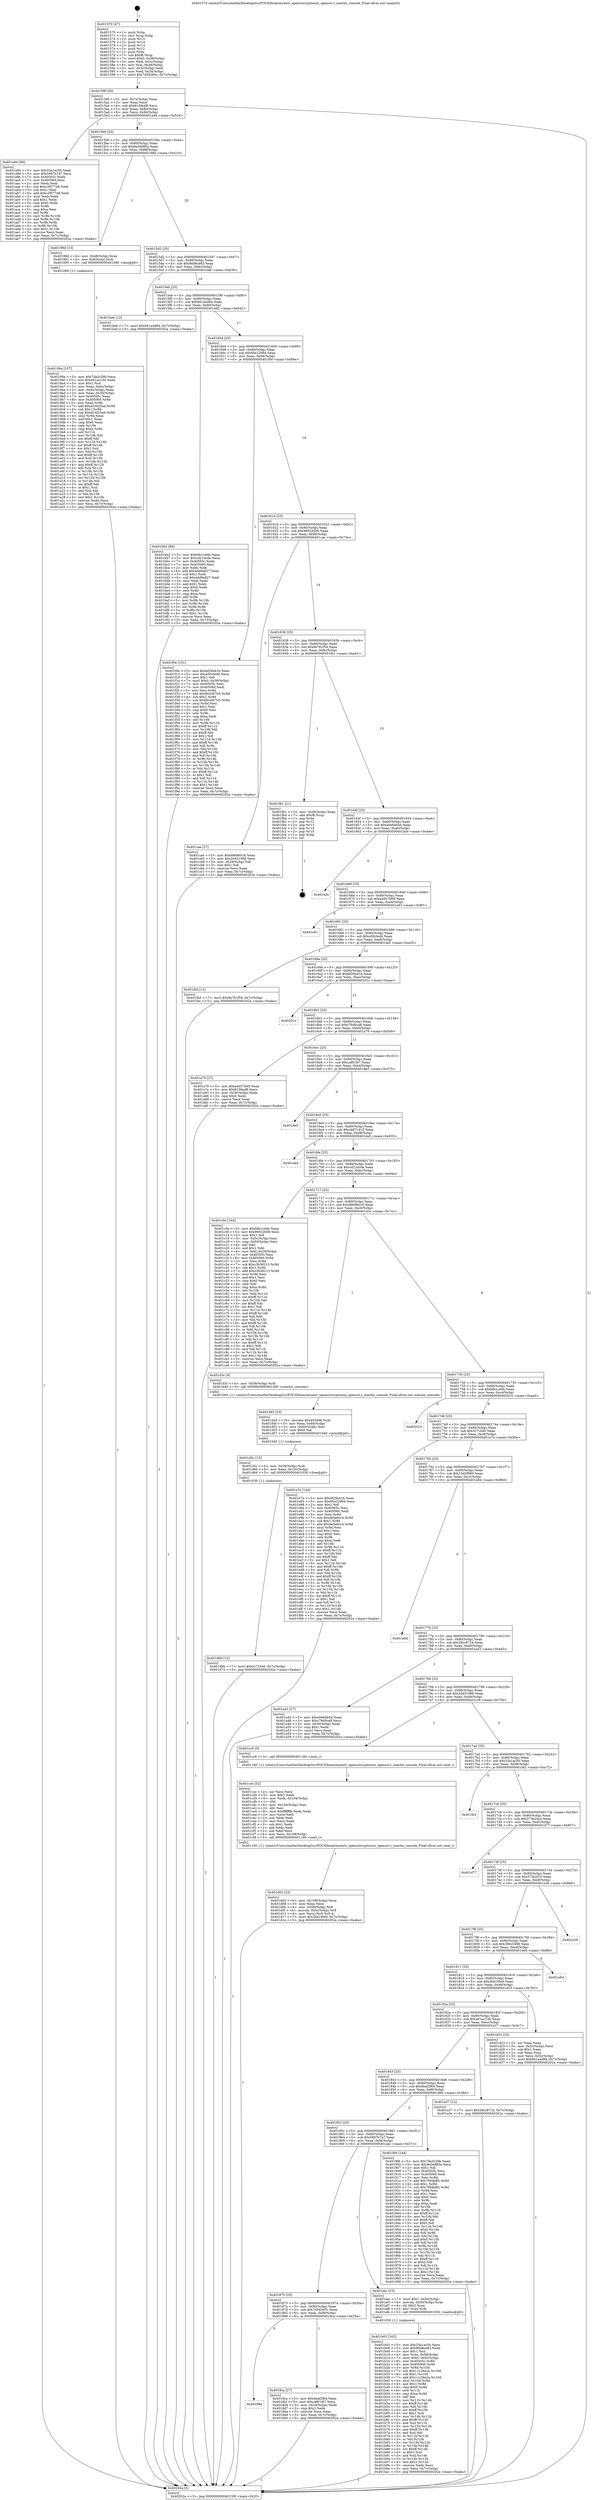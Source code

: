 digraph "0x401570" {
  label = "0x401570 (/mnt/c/Users/mathe/Desktop/tcc/POCII/binaries/extr_opensslcryptouiui_openssl.c_noecho_console_Final-ollvm.out::main(0))"
  labelloc = "t"
  node[shape=record]

  Entry [label="",width=0.3,height=0.3,shape=circle,fillcolor=black,style=filled]
  "0x40159f" [label="{
     0x40159f [26]\l
     | [instrs]\l
     &nbsp;&nbsp;0x40159f \<+3\>: mov -0x7c(%rbp),%eax\l
     &nbsp;&nbsp;0x4015a2 \<+2\>: mov %eax,%ecx\l
     &nbsp;&nbsp;0x4015a4 \<+6\>: sub $0x815feaf8,%ecx\l
     &nbsp;&nbsp;0x4015aa \<+3\>: mov %eax,-0x80(%rbp)\l
     &nbsp;&nbsp;0x4015ad \<+6\>: mov %ecx,-0x84(%rbp)\l
     &nbsp;&nbsp;0x4015b3 \<+6\>: je 0000000000401a94 \<main+0x524\>\l
  }"]
  "0x401a94" [label="{
     0x401a94 [88]\l
     | [instrs]\l
     &nbsp;&nbsp;0x401a94 \<+5\>: mov $0x33a1ac50,%eax\l
     &nbsp;&nbsp;0x401a99 \<+5\>: mov $0x5887b7a7,%ecx\l
     &nbsp;&nbsp;0x401a9e \<+7\>: mov 0x40505c,%edx\l
     &nbsp;&nbsp;0x401aa5 \<+7\>: mov 0x405060,%esi\l
     &nbsp;&nbsp;0x401aac \<+2\>: mov %edx,%edi\l
     &nbsp;&nbsp;0x401aae \<+6\>: sub $0xc3f577e8,%edi\l
     &nbsp;&nbsp;0x401ab4 \<+3\>: sub $0x1,%edi\l
     &nbsp;&nbsp;0x401ab7 \<+6\>: add $0xc3f577e8,%edi\l
     &nbsp;&nbsp;0x401abd \<+3\>: imul %edi,%edx\l
     &nbsp;&nbsp;0x401ac0 \<+3\>: and $0x1,%edx\l
     &nbsp;&nbsp;0x401ac3 \<+3\>: cmp $0x0,%edx\l
     &nbsp;&nbsp;0x401ac6 \<+4\>: sete %r8b\l
     &nbsp;&nbsp;0x401aca \<+3\>: cmp $0xa,%esi\l
     &nbsp;&nbsp;0x401acd \<+4\>: setl %r9b\l
     &nbsp;&nbsp;0x401ad1 \<+3\>: mov %r8b,%r10b\l
     &nbsp;&nbsp;0x401ad4 \<+3\>: and %r9b,%r10b\l
     &nbsp;&nbsp;0x401ad7 \<+3\>: xor %r9b,%r8b\l
     &nbsp;&nbsp;0x401ada \<+3\>: or %r8b,%r10b\l
     &nbsp;&nbsp;0x401add \<+4\>: test $0x1,%r10b\l
     &nbsp;&nbsp;0x401ae1 \<+3\>: cmovne %ecx,%eax\l
     &nbsp;&nbsp;0x401ae4 \<+3\>: mov %eax,-0x7c(%rbp)\l
     &nbsp;&nbsp;0x401ae7 \<+5\>: jmp 000000000040202a \<main+0xaba\>\l
  }"]
  "0x4015b9" [label="{
     0x4015b9 [25]\l
     | [instrs]\l
     &nbsp;&nbsp;0x4015b9 \<+5\>: jmp 00000000004015be \<main+0x4e\>\l
     &nbsp;&nbsp;0x4015be \<+3\>: mov -0x80(%rbp),%eax\l
     &nbsp;&nbsp;0x4015c1 \<+5\>: sub $0x8a3e985e,%eax\l
     &nbsp;&nbsp;0x4015c6 \<+6\>: mov %eax,-0x88(%rbp)\l
     &nbsp;&nbsp;0x4015cc \<+6\>: je 000000000040198d \<main+0x41d\>\l
  }"]
  Exit [label="",width=0.3,height=0.3,shape=circle,fillcolor=black,style=filled,peripheries=2]
  "0x40198d" [label="{
     0x40198d [13]\l
     | [instrs]\l
     &nbsp;&nbsp;0x40198d \<+4\>: mov -0x48(%rbp),%rax\l
     &nbsp;&nbsp;0x401991 \<+4\>: mov 0x8(%rax),%rdi\l
     &nbsp;&nbsp;0x401995 \<+5\>: call 0000000000401060 \<atoi@plt\>\l
     | [calls]\l
     &nbsp;&nbsp;0x401060 \{1\} (unknown)\l
  }"]
  "0x4015d2" [label="{
     0x4015d2 [25]\l
     | [instrs]\l
     &nbsp;&nbsp;0x4015d2 \<+5\>: jmp 00000000004015d7 \<main+0x67\>\l
     &nbsp;&nbsp;0x4015d7 \<+3\>: mov -0x80(%rbp),%eax\l
     &nbsp;&nbsp;0x4015da \<+5\>: sub $0x90d8ce83,%eax\l
     &nbsp;&nbsp;0x4015df \<+6\>: mov %eax,-0x8c(%rbp)\l
     &nbsp;&nbsp;0x4015e5 \<+6\>: je 0000000000401ba6 \<main+0x636\>\l
  }"]
  "0x401d6b" [label="{
     0x401d6b [12]\l
     | [instrs]\l
     &nbsp;&nbsp;0x401d6b \<+7\>: movl $0x5c71b40,-0x7c(%rbp)\l
     &nbsp;&nbsp;0x401d72 \<+5\>: jmp 000000000040202a \<main+0xaba\>\l
  }"]
  "0x401ba6" [label="{
     0x401ba6 [12]\l
     | [instrs]\l
     &nbsp;&nbsp;0x401ba6 \<+7\>: movl $0x941a4d84,-0x7c(%rbp)\l
     &nbsp;&nbsp;0x401bad \<+5\>: jmp 000000000040202a \<main+0xaba\>\l
  }"]
  "0x4015eb" [label="{
     0x4015eb [25]\l
     | [instrs]\l
     &nbsp;&nbsp;0x4015eb \<+5\>: jmp 00000000004015f0 \<main+0x80\>\l
     &nbsp;&nbsp;0x4015f0 \<+3\>: mov -0x80(%rbp),%eax\l
     &nbsp;&nbsp;0x4015f3 \<+5\>: sub $0x941a4d84,%eax\l
     &nbsp;&nbsp;0x4015f8 \<+6\>: mov %eax,-0x90(%rbp)\l
     &nbsp;&nbsp;0x4015fe \<+6\>: je 0000000000401bb2 \<main+0x642\>\l
  }"]
  "0x401d5c" [label="{
     0x401d5c [15]\l
     | [instrs]\l
     &nbsp;&nbsp;0x401d5c \<+4\>: mov -0x58(%rbp),%rdi\l
     &nbsp;&nbsp;0x401d60 \<+6\>: mov %eax,-0x10c(%rbp)\l
     &nbsp;&nbsp;0x401d66 \<+5\>: call 0000000000401030 \<free@plt\>\l
     | [calls]\l
     &nbsp;&nbsp;0x401030 \{1\} (unknown)\l
  }"]
  "0x401bb2" [label="{
     0x401bb2 [88]\l
     | [instrs]\l
     &nbsp;&nbsp;0x401bb2 \<+5\>: mov $0xfdb1cd4b,%eax\l
     &nbsp;&nbsp;0x401bb7 \<+5\>: mov $0xcd21dcde,%ecx\l
     &nbsp;&nbsp;0x401bbc \<+7\>: mov 0x40505c,%edx\l
     &nbsp;&nbsp;0x401bc3 \<+7\>: mov 0x405060,%esi\l
     &nbsp;&nbsp;0x401bca \<+2\>: mov %edx,%edi\l
     &nbsp;&nbsp;0x401bcc \<+6\>: add $0x4dd9a827,%edi\l
     &nbsp;&nbsp;0x401bd2 \<+3\>: sub $0x1,%edi\l
     &nbsp;&nbsp;0x401bd5 \<+6\>: sub $0x4dd9a827,%edi\l
     &nbsp;&nbsp;0x401bdb \<+3\>: imul %edi,%edx\l
     &nbsp;&nbsp;0x401bde \<+3\>: and $0x1,%edx\l
     &nbsp;&nbsp;0x401be1 \<+3\>: cmp $0x0,%edx\l
     &nbsp;&nbsp;0x401be4 \<+4\>: sete %r8b\l
     &nbsp;&nbsp;0x401be8 \<+3\>: cmp $0xa,%esi\l
     &nbsp;&nbsp;0x401beb \<+4\>: setl %r9b\l
     &nbsp;&nbsp;0x401bef \<+3\>: mov %r8b,%r10b\l
     &nbsp;&nbsp;0x401bf2 \<+3\>: and %r9b,%r10b\l
     &nbsp;&nbsp;0x401bf5 \<+3\>: xor %r9b,%r8b\l
     &nbsp;&nbsp;0x401bf8 \<+3\>: or %r8b,%r10b\l
     &nbsp;&nbsp;0x401bfb \<+4\>: test $0x1,%r10b\l
     &nbsp;&nbsp;0x401bff \<+3\>: cmovne %ecx,%eax\l
     &nbsp;&nbsp;0x401c02 \<+3\>: mov %eax,-0x7c(%rbp)\l
     &nbsp;&nbsp;0x401c05 \<+5\>: jmp 000000000040202a \<main+0xaba\>\l
  }"]
  "0x401604" [label="{
     0x401604 [25]\l
     | [instrs]\l
     &nbsp;&nbsp;0x401604 \<+5\>: jmp 0000000000401609 \<main+0x99\>\l
     &nbsp;&nbsp;0x401609 \<+3\>: mov -0x80(%rbp),%eax\l
     &nbsp;&nbsp;0x40160c \<+5\>: sub $0x95e22984,%eax\l
     &nbsp;&nbsp;0x401611 \<+6\>: mov %eax,-0x94(%rbp)\l
     &nbsp;&nbsp;0x401617 \<+6\>: je 0000000000401f0e \<main+0x99e\>\l
  }"]
  "0x401d45" [label="{
     0x401d45 [23]\l
     | [instrs]\l
     &nbsp;&nbsp;0x401d45 \<+10\>: movabs $0x4030d6,%rdi\l
     &nbsp;&nbsp;0x401d4f \<+3\>: mov %eax,-0x60(%rbp)\l
     &nbsp;&nbsp;0x401d52 \<+3\>: mov -0x60(%rbp),%esi\l
     &nbsp;&nbsp;0x401d55 \<+2\>: mov $0x0,%al\l
     &nbsp;&nbsp;0x401d57 \<+5\>: call 0000000000401040 \<printf@plt\>\l
     | [calls]\l
     &nbsp;&nbsp;0x401040 \{1\} (unknown)\l
  }"]
  "0x401f0e" [label="{
     0x401f0e [151]\l
     | [instrs]\l
     &nbsp;&nbsp;0x401f0e \<+5\>: mov $0xbf29a41b,%eax\l
     &nbsp;&nbsp;0x401f13 \<+5\>: mov $0xa5fc0e40,%ecx\l
     &nbsp;&nbsp;0x401f18 \<+2\>: mov $0x1,%dl\l
     &nbsp;&nbsp;0x401f1a \<+7\>: movl $0x0,-0x38(%rbp)\l
     &nbsp;&nbsp;0x401f21 \<+7\>: mov 0x40505c,%esi\l
     &nbsp;&nbsp;0x401f28 \<+7\>: mov 0x405060,%edi\l
     &nbsp;&nbsp;0x401f2f \<+3\>: mov %esi,%r8d\l
     &nbsp;&nbsp;0x401f32 \<+7\>: add $0x802d07b5,%r8d\l
     &nbsp;&nbsp;0x401f39 \<+4\>: sub $0x1,%r8d\l
     &nbsp;&nbsp;0x401f3d \<+7\>: sub $0x802d07b5,%r8d\l
     &nbsp;&nbsp;0x401f44 \<+4\>: imul %r8d,%esi\l
     &nbsp;&nbsp;0x401f48 \<+3\>: and $0x1,%esi\l
     &nbsp;&nbsp;0x401f4b \<+3\>: cmp $0x0,%esi\l
     &nbsp;&nbsp;0x401f4e \<+4\>: sete %r9b\l
     &nbsp;&nbsp;0x401f52 \<+3\>: cmp $0xa,%edi\l
     &nbsp;&nbsp;0x401f55 \<+4\>: setl %r10b\l
     &nbsp;&nbsp;0x401f59 \<+3\>: mov %r9b,%r11b\l
     &nbsp;&nbsp;0x401f5c \<+4\>: xor $0xff,%r11b\l
     &nbsp;&nbsp;0x401f60 \<+3\>: mov %r10b,%bl\l
     &nbsp;&nbsp;0x401f63 \<+3\>: xor $0xff,%bl\l
     &nbsp;&nbsp;0x401f66 \<+3\>: xor $0x1,%dl\l
     &nbsp;&nbsp;0x401f69 \<+3\>: mov %r11b,%r14b\l
     &nbsp;&nbsp;0x401f6c \<+4\>: and $0xff,%r14b\l
     &nbsp;&nbsp;0x401f70 \<+3\>: and %dl,%r9b\l
     &nbsp;&nbsp;0x401f73 \<+3\>: mov %bl,%r15b\l
     &nbsp;&nbsp;0x401f76 \<+4\>: and $0xff,%r15b\l
     &nbsp;&nbsp;0x401f7a \<+3\>: and %dl,%r10b\l
     &nbsp;&nbsp;0x401f7d \<+3\>: or %r9b,%r14b\l
     &nbsp;&nbsp;0x401f80 \<+3\>: or %r10b,%r15b\l
     &nbsp;&nbsp;0x401f83 \<+3\>: xor %r15b,%r14b\l
     &nbsp;&nbsp;0x401f86 \<+3\>: or %bl,%r11b\l
     &nbsp;&nbsp;0x401f89 \<+4\>: xor $0xff,%r11b\l
     &nbsp;&nbsp;0x401f8d \<+3\>: or $0x1,%dl\l
     &nbsp;&nbsp;0x401f90 \<+3\>: and %dl,%r11b\l
     &nbsp;&nbsp;0x401f93 \<+3\>: or %r11b,%r14b\l
     &nbsp;&nbsp;0x401f96 \<+4\>: test $0x1,%r14b\l
     &nbsp;&nbsp;0x401f9a \<+3\>: cmovne %ecx,%eax\l
     &nbsp;&nbsp;0x401f9d \<+3\>: mov %eax,-0x7c(%rbp)\l
     &nbsp;&nbsp;0x401fa0 \<+5\>: jmp 000000000040202a \<main+0xaba\>\l
  }"]
  "0x40161d" [label="{
     0x40161d [25]\l
     | [instrs]\l
     &nbsp;&nbsp;0x40161d \<+5\>: jmp 0000000000401622 \<main+0xb2\>\l
     &nbsp;&nbsp;0x401622 \<+3\>: mov -0x80(%rbp),%eax\l
     &nbsp;&nbsp;0x401625 \<+5\>: sub $0x96922606,%eax\l
     &nbsp;&nbsp;0x40162a \<+6\>: mov %eax,-0x98(%rbp)\l
     &nbsp;&nbsp;0x401630 \<+6\>: je 0000000000401cae \<main+0x73e\>\l
  }"]
  "0x401d02" [label="{
     0x401d02 [33]\l
     | [instrs]\l
     &nbsp;&nbsp;0x401d02 \<+6\>: mov -0x108(%rbp),%ecx\l
     &nbsp;&nbsp;0x401d08 \<+3\>: imul %eax,%ecx\l
     &nbsp;&nbsp;0x401d0b \<+4\>: mov -0x58(%rbp),%r8\l
     &nbsp;&nbsp;0x401d0f \<+4\>: movslq -0x5c(%rbp),%r9\l
     &nbsp;&nbsp;0x401d13 \<+4\>: mov %ecx,(%r8,%r9,4)\l
     &nbsp;&nbsp;0x401d17 \<+7\>: movl $0x3bd1f0e9,-0x7c(%rbp)\l
     &nbsp;&nbsp;0x401d1e \<+5\>: jmp 000000000040202a \<main+0xaba\>\l
  }"]
  "0x401cae" [label="{
     0x401cae [27]\l
     | [instrs]\l
     &nbsp;&nbsp;0x401cae \<+5\>: mov $0xd969b016,%eax\l
     &nbsp;&nbsp;0x401cb3 \<+5\>: mov $0x2d451088,%ecx\l
     &nbsp;&nbsp;0x401cb8 \<+3\>: mov -0x29(%rbp),%dl\l
     &nbsp;&nbsp;0x401cbb \<+3\>: test $0x1,%dl\l
     &nbsp;&nbsp;0x401cbe \<+3\>: cmovne %ecx,%eax\l
     &nbsp;&nbsp;0x401cc1 \<+3\>: mov %eax,-0x7c(%rbp)\l
     &nbsp;&nbsp;0x401cc4 \<+5\>: jmp 000000000040202a \<main+0xaba\>\l
  }"]
  "0x401636" [label="{
     0x401636 [25]\l
     | [instrs]\l
     &nbsp;&nbsp;0x401636 \<+5\>: jmp 000000000040163b \<main+0xcb\>\l
     &nbsp;&nbsp;0x40163b \<+3\>: mov -0x80(%rbp),%eax\l
     &nbsp;&nbsp;0x40163e \<+5\>: sub $0x9a761f54,%eax\l
     &nbsp;&nbsp;0x401643 \<+6\>: mov %eax,-0x9c(%rbp)\l
     &nbsp;&nbsp;0x401649 \<+6\>: je 0000000000401fb1 \<main+0xa41\>\l
  }"]
  "0x401cce" [label="{
     0x401cce [52]\l
     | [instrs]\l
     &nbsp;&nbsp;0x401cce \<+2\>: xor %ecx,%ecx\l
     &nbsp;&nbsp;0x401cd0 \<+5\>: mov $0x2,%edx\l
     &nbsp;&nbsp;0x401cd5 \<+6\>: mov %edx,-0x104(%rbp)\l
     &nbsp;&nbsp;0x401cdb \<+1\>: cltd\l
     &nbsp;&nbsp;0x401cdc \<+6\>: mov -0x104(%rbp),%esi\l
     &nbsp;&nbsp;0x401ce2 \<+2\>: idiv %esi\l
     &nbsp;&nbsp;0x401ce4 \<+6\>: imul $0xfffffffe,%edx,%edx\l
     &nbsp;&nbsp;0x401cea \<+2\>: mov %ecx,%edi\l
     &nbsp;&nbsp;0x401cec \<+2\>: sub %edx,%edi\l
     &nbsp;&nbsp;0x401cee \<+2\>: mov %ecx,%edx\l
     &nbsp;&nbsp;0x401cf0 \<+3\>: sub $0x1,%edx\l
     &nbsp;&nbsp;0x401cf3 \<+2\>: add %edx,%edi\l
     &nbsp;&nbsp;0x401cf5 \<+2\>: sub %edi,%ecx\l
     &nbsp;&nbsp;0x401cf7 \<+6\>: mov %ecx,-0x108(%rbp)\l
     &nbsp;&nbsp;0x401cfd \<+5\>: call 0000000000401160 \<next_i\>\l
     | [calls]\l
     &nbsp;&nbsp;0x401160 \{1\} (/mnt/c/Users/mathe/Desktop/tcc/POCII/binaries/extr_opensslcryptouiui_openssl.c_noecho_console_Final-ollvm.out::next_i)\l
  }"]
  "0x401fb1" [label="{
     0x401fb1 [21]\l
     | [instrs]\l
     &nbsp;&nbsp;0x401fb1 \<+3\>: mov -0x38(%rbp),%eax\l
     &nbsp;&nbsp;0x401fb4 \<+7\>: add $0xf8,%rsp\l
     &nbsp;&nbsp;0x401fbb \<+1\>: pop %rbx\l
     &nbsp;&nbsp;0x401fbc \<+2\>: pop %r12\l
     &nbsp;&nbsp;0x401fbe \<+2\>: pop %r13\l
     &nbsp;&nbsp;0x401fc0 \<+2\>: pop %r14\l
     &nbsp;&nbsp;0x401fc2 \<+2\>: pop %r15\l
     &nbsp;&nbsp;0x401fc4 \<+1\>: pop %rbp\l
     &nbsp;&nbsp;0x401fc5 \<+1\>: ret\l
  }"]
  "0x40164f" [label="{
     0x40164f [25]\l
     | [instrs]\l
     &nbsp;&nbsp;0x40164f \<+5\>: jmp 0000000000401654 \<main+0xe4\>\l
     &nbsp;&nbsp;0x401654 \<+3\>: mov -0x80(%rbp),%eax\l
     &nbsp;&nbsp;0x401657 \<+5\>: sub $0xa0e64b5d,%eax\l
     &nbsp;&nbsp;0x40165c \<+6\>: mov %eax,-0xa0(%rbp)\l
     &nbsp;&nbsp;0x401662 \<+6\>: je 0000000000401a5e \<main+0x4ee\>\l
  }"]
  "0x401b03" [label="{
     0x401b03 [163]\l
     | [instrs]\l
     &nbsp;&nbsp;0x401b03 \<+5\>: mov $0x33a1ac50,%ecx\l
     &nbsp;&nbsp;0x401b08 \<+5\>: mov $0x90d8ce83,%edx\l
     &nbsp;&nbsp;0x401b0d \<+3\>: mov $0x1,%sil\l
     &nbsp;&nbsp;0x401b10 \<+4\>: mov %rax,-0x58(%rbp)\l
     &nbsp;&nbsp;0x401b14 \<+7\>: movl $0x0,-0x5c(%rbp)\l
     &nbsp;&nbsp;0x401b1b \<+8\>: mov 0x40505c,%r8d\l
     &nbsp;&nbsp;0x401b23 \<+8\>: mov 0x405060,%r9d\l
     &nbsp;&nbsp;0x401b2b \<+3\>: mov %r8d,%r10d\l
     &nbsp;&nbsp;0x401b2e \<+7\>: sub $0x11c29a2a,%r10d\l
     &nbsp;&nbsp;0x401b35 \<+4\>: sub $0x1,%r10d\l
     &nbsp;&nbsp;0x401b39 \<+7\>: add $0x11c29a2a,%r10d\l
     &nbsp;&nbsp;0x401b40 \<+4\>: imul %r10d,%r8d\l
     &nbsp;&nbsp;0x401b44 \<+4\>: and $0x1,%r8d\l
     &nbsp;&nbsp;0x401b48 \<+4\>: cmp $0x0,%r8d\l
     &nbsp;&nbsp;0x401b4c \<+4\>: sete %r11b\l
     &nbsp;&nbsp;0x401b50 \<+4\>: cmp $0xa,%r9d\l
     &nbsp;&nbsp;0x401b54 \<+3\>: setl %bl\l
     &nbsp;&nbsp;0x401b57 \<+3\>: mov %r11b,%r14b\l
     &nbsp;&nbsp;0x401b5a \<+4\>: xor $0xff,%r14b\l
     &nbsp;&nbsp;0x401b5e \<+3\>: mov %bl,%r15b\l
     &nbsp;&nbsp;0x401b61 \<+4\>: xor $0xff,%r15b\l
     &nbsp;&nbsp;0x401b65 \<+4\>: xor $0x1,%sil\l
     &nbsp;&nbsp;0x401b69 \<+3\>: mov %r14b,%r12b\l
     &nbsp;&nbsp;0x401b6c \<+4\>: and $0xff,%r12b\l
     &nbsp;&nbsp;0x401b70 \<+3\>: and %sil,%r11b\l
     &nbsp;&nbsp;0x401b73 \<+3\>: mov %r15b,%r13b\l
     &nbsp;&nbsp;0x401b76 \<+4\>: and $0xff,%r13b\l
     &nbsp;&nbsp;0x401b7a \<+3\>: and %sil,%bl\l
     &nbsp;&nbsp;0x401b7d \<+3\>: or %r11b,%r12b\l
     &nbsp;&nbsp;0x401b80 \<+3\>: or %bl,%r13b\l
     &nbsp;&nbsp;0x401b83 \<+3\>: xor %r13b,%r12b\l
     &nbsp;&nbsp;0x401b86 \<+3\>: or %r15b,%r14b\l
     &nbsp;&nbsp;0x401b89 \<+4\>: xor $0xff,%r14b\l
     &nbsp;&nbsp;0x401b8d \<+4\>: or $0x1,%sil\l
     &nbsp;&nbsp;0x401b91 \<+3\>: and %sil,%r14b\l
     &nbsp;&nbsp;0x401b94 \<+3\>: or %r14b,%r12b\l
     &nbsp;&nbsp;0x401b97 \<+4\>: test $0x1,%r12b\l
     &nbsp;&nbsp;0x401b9b \<+3\>: cmovne %edx,%ecx\l
     &nbsp;&nbsp;0x401b9e \<+3\>: mov %ecx,-0x7c(%rbp)\l
     &nbsp;&nbsp;0x401ba1 \<+5\>: jmp 000000000040202a \<main+0xaba\>\l
  }"]
  "0x401a5e" [label="{
     0x401a5e\l
  }", style=dashed]
  "0x401668" [label="{
     0x401668 [25]\l
     | [instrs]\l
     &nbsp;&nbsp;0x401668 \<+5\>: jmp 000000000040166d \<main+0xfd\>\l
     &nbsp;&nbsp;0x40166d \<+3\>: mov -0x80(%rbp),%eax\l
     &nbsp;&nbsp;0x401670 \<+5\>: sub $0xa4d57b69,%eax\l
     &nbsp;&nbsp;0x401675 \<+6\>: mov %eax,-0xa4(%rbp)\l
     &nbsp;&nbsp;0x40167b \<+6\>: je 0000000000401e61 \<main+0x8f1\>\l
  }"]
  "0x40199a" [label="{
     0x40199a [157]\l
     | [instrs]\l
     &nbsp;&nbsp;0x40199a \<+5\>: mov $0x7da3c29b,%ecx\l
     &nbsp;&nbsp;0x40199f \<+5\>: mov $0x401ac130,%edx\l
     &nbsp;&nbsp;0x4019a4 \<+3\>: mov $0x1,%sil\l
     &nbsp;&nbsp;0x4019a7 \<+3\>: mov %eax,-0x4c(%rbp)\l
     &nbsp;&nbsp;0x4019aa \<+3\>: mov -0x4c(%rbp),%eax\l
     &nbsp;&nbsp;0x4019ad \<+3\>: mov %eax,-0x30(%rbp)\l
     &nbsp;&nbsp;0x4019b0 \<+7\>: mov 0x40505c,%eax\l
     &nbsp;&nbsp;0x4019b7 \<+8\>: mov 0x405060,%r8d\l
     &nbsp;&nbsp;0x4019bf \<+3\>: mov %eax,%r9d\l
     &nbsp;&nbsp;0x4019c2 \<+7\>: add $0xa53d25ad,%r9d\l
     &nbsp;&nbsp;0x4019c9 \<+4\>: sub $0x1,%r9d\l
     &nbsp;&nbsp;0x4019cd \<+7\>: sub $0xa53d25ad,%r9d\l
     &nbsp;&nbsp;0x4019d4 \<+4\>: imul %r9d,%eax\l
     &nbsp;&nbsp;0x4019d8 \<+3\>: and $0x1,%eax\l
     &nbsp;&nbsp;0x4019db \<+3\>: cmp $0x0,%eax\l
     &nbsp;&nbsp;0x4019de \<+4\>: sete %r10b\l
     &nbsp;&nbsp;0x4019e2 \<+4\>: cmp $0xa,%r8d\l
     &nbsp;&nbsp;0x4019e6 \<+4\>: setl %r11b\l
     &nbsp;&nbsp;0x4019ea \<+3\>: mov %r10b,%bl\l
     &nbsp;&nbsp;0x4019ed \<+3\>: xor $0xff,%bl\l
     &nbsp;&nbsp;0x4019f0 \<+3\>: mov %r11b,%r14b\l
     &nbsp;&nbsp;0x4019f3 \<+4\>: xor $0xff,%r14b\l
     &nbsp;&nbsp;0x4019f7 \<+4\>: xor $0x1,%sil\l
     &nbsp;&nbsp;0x4019fb \<+3\>: mov %bl,%r15b\l
     &nbsp;&nbsp;0x4019fe \<+4\>: and $0xff,%r15b\l
     &nbsp;&nbsp;0x401a02 \<+3\>: and %sil,%r10b\l
     &nbsp;&nbsp;0x401a05 \<+3\>: mov %r14b,%r12b\l
     &nbsp;&nbsp;0x401a08 \<+4\>: and $0xff,%r12b\l
     &nbsp;&nbsp;0x401a0c \<+3\>: and %sil,%r11b\l
     &nbsp;&nbsp;0x401a0f \<+3\>: or %r10b,%r15b\l
     &nbsp;&nbsp;0x401a12 \<+3\>: or %r11b,%r12b\l
     &nbsp;&nbsp;0x401a15 \<+3\>: xor %r12b,%r15b\l
     &nbsp;&nbsp;0x401a18 \<+3\>: or %r14b,%bl\l
     &nbsp;&nbsp;0x401a1b \<+3\>: xor $0xff,%bl\l
     &nbsp;&nbsp;0x401a1e \<+4\>: or $0x1,%sil\l
     &nbsp;&nbsp;0x401a22 \<+3\>: and %sil,%bl\l
     &nbsp;&nbsp;0x401a25 \<+3\>: or %bl,%r15b\l
     &nbsp;&nbsp;0x401a28 \<+4\>: test $0x1,%r15b\l
     &nbsp;&nbsp;0x401a2c \<+3\>: cmovne %edx,%ecx\l
     &nbsp;&nbsp;0x401a2f \<+3\>: mov %ecx,-0x7c(%rbp)\l
     &nbsp;&nbsp;0x401a32 \<+5\>: jmp 000000000040202a \<main+0xaba\>\l
  }"]
  "0x401e61" [label="{
     0x401e61\l
  }", style=dashed]
  "0x401681" [label="{
     0x401681 [25]\l
     | [instrs]\l
     &nbsp;&nbsp;0x401681 \<+5\>: jmp 0000000000401686 \<main+0x116\>\l
     &nbsp;&nbsp;0x401686 \<+3\>: mov -0x80(%rbp),%eax\l
     &nbsp;&nbsp;0x401689 \<+5\>: sub $0xa5fc0e40,%eax\l
     &nbsp;&nbsp;0x40168e \<+6\>: mov %eax,-0xa8(%rbp)\l
     &nbsp;&nbsp;0x401694 \<+6\>: je 0000000000401fa5 \<main+0xa35\>\l
  }"]
  "0x401570" [label="{
     0x401570 [47]\l
     | [instrs]\l
     &nbsp;&nbsp;0x401570 \<+1\>: push %rbp\l
     &nbsp;&nbsp;0x401571 \<+3\>: mov %rsp,%rbp\l
     &nbsp;&nbsp;0x401574 \<+2\>: push %r15\l
     &nbsp;&nbsp;0x401576 \<+2\>: push %r14\l
     &nbsp;&nbsp;0x401578 \<+2\>: push %r13\l
     &nbsp;&nbsp;0x40157a \<+2\>: push %r12\l
     &nbsp;&nbsp;0x40157c \<+1\>: push %rbx\l
     &nbsp;&nbsp;0x40157d \<+7\>: sub $0xf8,%rsp\l
     &nbsp;&nbsp;0x401584 \<+7\>: movl $0x0,-0x38(%rbp)\l
     &nbsp;&nbsp;0x40158b \<+3\>: mov %edi,-0x3c(%rbp)\l
     &nbsp;&nbsp;0x40158e \<+4\>: mov %rsi,-0x48(%rbp)\l
     &nbsp;&nbsp;0x401592 \<+3\>: mov -0x3c(%rbp),%edi\l
     &nbsp;&nbsp;0x401595 \<+3\>: mov %edi,-0x34(%rbp)\l
     &nbsp;&nbsp;0x401598 \<+7\>: movl $0x7d59265c,-0x7c(%rbp)\l
  }"]
  "0x401fa5" [label="{
     0x401fa5 [12]\l
     | [instrs]\l
     &nbsp;&nbsp;0x401fa5 \<+7\>: movl $0x9a761f54,-0x7c(%rbp)\l
     &nbsp;&nbsp;0x401fac \<+5\>: jmp 000000000040202a \<main+0xaba\>\l
  }"]
  "0x40169a" [label="{
     0x40169a [25]\l
     | [instrs]\l
     &nbsp;&nbsp;0x40169a \<+5\>: jmp 000000000040169f \<main+0x12f\>\l
     &nbsp;&nbsp;0x40169f \<+3\>: mov -0x80(%rbp),%eax\l
     &nbsp;&nbsp;0x4016a2 \<+5\>: sub $0xbf29a41b,%eax\l
     &nbsp;&nbsp;0x4016a7 \<+6\>: mov %eax,-0xac(%rbp)\l
     &nbsp;&nbsp;0x4016ad \<+6\>: je 000000000040201c \<main+0xaac\>\l
  }"]
  "0x40202a" [label="{
     0x40202a [5]\l
     | [instrs]\l
     &nbsp;&nbsp;0x40202a \<+5\>: jmp 000000000040159f \<main+0x2f\>\l
  }"]
  "0x40201c" [label="{
     0x40201c\l
  }", style=dashed]
  "0x4016b3" [label="{
     0x4016b3 [25]\l
     | [instrs]\l
     &nbsp;&nbsp;0x4016b3 \<+5\>: jmp 00000000004016b8 \<main+0x148\>\l
     &nbsp;&nbsp;0x4016b8 \<+3\>: mov -0x80(%rbp),%eax\l
     &nbsp;&nbsp;0x4016bb \<+5\>: sub $0xc78d0ca8,%eax\l
     &nbsp;&nbsp;0x4016c0 \<+6\>: mov %eax,-0xb0(%rbp)\l
     &nbsp;&nbsp;0x4016c6 \<+6\>: je 0000000000401a79 \<main+0x509\>\l
  }"]
  "0x40188e" [label="{
     0x40188e\l
  }", style=dashed]
  "0x401a79" [label="{
     0x401a79 [27]\l
     | [instrs]\l
     &nbsp;&nbsp;0x401a79 \<+5\>: mov $0xa4d57b69,%eax\l
     &nbsp;&nbsp;0x401a7e \<+5\>: mov $0x815feaf8,%ecx\l
     &nbsp;&nbsp;0x401a83 \<+3\>: mov -0x30(%rbp),%edx\l
     &nbsp;&nbsp;0x401a86 \<+3\>: cmp $0x0,%edx\l
     &nbsp;&nbsp;0x401a89 \<+3\>: cmove %ecx,%eax\l
     &nbsp;&nbsp;0x401a8c \<+3\>: mov %eax,-0x7c(%rbp)\l
     &nbsp;&nbsp;0x401a8f \<+5\>: jmp 000000000040202a \<main+0xaba\>\l
  }"]
  "0x4016cc" [label="{
     0x4016cc [25]\l
     | [instrs]\l
     &nbsp;&nbsp;0x4016cc \<+5\>: jmp 00000000004016d1 \<main+0x161\>\l
     &nbsp;&nbsp;0x4016d1 \<+3\>: mov -0x80(%rbp),%eax\l
     &nbsp;&nbsp;0x4016d4 \<+5\>: sub $0xcaf61fe7,%eax\l
     &nbsp;&nbsp;0x4016d9 \<+6\>: mov %eax,-0xb4(%rbp)\l
     &nbsp;&nbsp;0x4016df \<+6\>: je 00000000004018e5 \<main+0x375\>\l
  }"]
  "0x4018ca" [label="{
     0x4018ca [27]\l
     | [instrs]\l
     &nbsp;&nbsp;0x4018ca \<+5\>: mov $0x4baf2f64,%eax\l
     &nbsp;&nbsp;0x4018cf \<+5\>: mov $0xcaf61fe7,%ecx\l
     &nbsp;&nbsp;0x4018d4 \<+3\>: mov -0x34(%rbp),%edx\l
     &nbsp;&nbsp;0x4018d7 \<+3\>: cmp $0x2,%edx\l
     &nbsp;&nbsp;0x4018da \<+3\>: cmovne %ecx,%eax\l
     &nbsp;&nbsp;0x4018dd \<+3\>: mov %eax,-0x7c(%rbp)\l
     &nbsp;&nbsp;0x4018e0 \<+5\>: jmp 000000000040202a \<main+0xaba\>\l
  }"]
  "0x4018e5" [label="{
     0x4018e5\l
  }", style=dashed]
  "0x4016e5" [label="{
     0x4016e5 [25]\l
     | [instrs]\l
     &nbsp;&nbsp;0x4016e5 \<+5\>: jmp 00000000004016ea \<main+0x17a\>\l
     &nbsp;&nbsp;0x4016ea \<+3\>: mov -0x80(%rbp),%eax\l
     &nbsp;&nbsp;0x4016ed \<+5\>: sub $0xcb871415,%eax\l
     &nbsp;&nbsp;0x4016f2 \<+6\>: mov %eax,-0xb8(%rbp)\l
     &nbsp;&nbsp;0x4016f8 \<+6\>: je 0000000000401da5 \<main+0x835\>\l
  }"]
  "0x401875" [label="{
     0x401875 [25]\l
     | [instrs]\l
     &nbsp;&nbsp;0x401875 \<+5\>: jmp 000000000040187a \<main+0x30a\>\l
     &nbsp;&nbsp;0x40187a \<+3\>: mov -0x80(%rbp),%eax\l
     &nbsp;&nbsp;0x40187d \<+5\>: sub $0x7d59265c,%eax\l
     &nbsp;&nbsp;0x401882 \<+6\>: mov %eax,-0xf8(%rbp)\l
     &nbsp;&nbsp;0x401888 \<+6\>: je 00000000004018ca \<main+0x35a\>\l
  }"]
  "0x401da5" [label="{
     0x401da5\l
  }", style=dashed]
  "0x4016fe" [label="{
     0x4016fe [25]\l
     | [instrs]\l
     &nbsp;&nbsp;0x4016fe \<+5\>: jmp 0000000000401703 \<main+0x193\>\l
     &nbsp;&nbsp;0x401703 \<+3\>: mov -0x80(%rbp),%eax\l
     &nbsp;&nbsp;0x401706 \<+5\>: sub $0xcd21dcde,%eax\l
     &nbsp;&nbsp;0x40170b \<+6\>: mov %eax,-0xbc(%rbp)\l
     &nbsp;&nbsp;0x401711 \<+6\>: je 0000000000401c0a \<main+0x69a\>\l
  }"]
  "0x401aec" [label="{
     0x401aec [23]\l
     | [instrs]\l
     &nbsp;&nbsp;0x401aec \<+7\>: movl $0x1,-0x50(%rbp)\l
     &nbsp;&nbsp;0x401af3 \<+4\>: movslq -0x50(%rbp),%rax\l
     &nbsp;&nbsp;0x401af7 \<+4\>: shl $0x2,%rax\l
     &nbsp;&nbsp;0x401afb \<+3\>: mov %rax,%rdi\l
     &nbsp;&nbsp;0x401afe \<+5\>: call 0000000000401050 \<malloc@plt\>\l
     | [calls]\l
     &nbsp;&nbsp;0x401050 \{1\} (unknown)\l
  }"]
  "0x401c0a" [label="{
     0x401c0a [164]\l
     | [instrs]\l
     &nbsp;&nbsp;0x401c0a \<+5\>: mov $0xfdb1cd4b,%eax\l
     &nbsp;&nbsp;0x401c0f \<+5\>: mov $0x96922606,%ecx\l
     &nbsp;&nbsp;0x401c14 \<+2\>: mov $0x1,%dl\l
     &nbsp;&nbsp;0x401c16 \<+3\>: mov -0x5c(%rbp),%esi\l
     &nbsp;&nbsp;0x401c19 \<+3\>: cmp -0x50(%rbp),%esi\l
     &nbsp;&nbsp;0x401c1c \<+4\>: setl %dil\l
     &nbsp;&nbsp;0x401c20 \<+4\>: and $0x1,%dil\l
     &nbsp;&nbsp;0x401c24 \<+4\>: mov %dil,-0x29(%rbp)\l
     &nbsp;&nbsp;0x401c28 \<+7\>: mov 0x40505c,%esi\l
     &nbsp;&nbsp;0x401c2f \<+8\>: mov 0x405060,%r8d\l
     &nbsp;&nbsp;0x401c37 \<+3\>: mov %esi,%r9d\l
     &nbsp;&nbsp;0x401c3a \<+7\>: sub $0xc3b58213,%r9d\l
     &nbsp;&nbsp;0x401c41 \<+4\>: sub $0x1,%r9d\l
     &nbsp;&nbsp;0x401c45 \<+7\>: add $0xc3b58213,%r9d\l
     &nbsp;&nbsp;0x401c4c \<+4\>: imul %r9d,%esi\l
     &nbsp;&nbsp;0x401c50 \<+3\>: and $0x1,%esi\l
     &nbsp;&nbsp;0x401c53 \<+3\>: cmp $0x0,%esi\l
     &nbsp;&nbsp;0x401c56 \<+4\>: sete %dil\l
     &nbsp;&nbsp;0x401c5a \<+4\>: cmp $0xa,%r8d\l
     &nbsp;&nbsp;0x401c5e \<+4\>: setl %r10b\l
     &nbsp;&nbsp;0x401c62 \<+3\>: mov %dil,%r11b\l
     &nbsp;&nbsp;0x401c65 \<+4\>: xor $0xff,%r11b\l
     &nbsp;&nbsp;0x401c69 \<+3\>: mov %r10b,%bl\l
     &nbsp;&nbsp;0x401c6c \<+3\>: xor $0xff,%bl\l
     &nbsp;&nbsp;0x401c6f \<+3\>: xor $0x1,%dl\l
     &nbsp;&nbsp;0x401c72 \<+3\>: mov %r11b,%r14b\l
     &nbsp;&nbsp;0x401c75 \<+4\>: and $0xff,%r14b\l
     &nbsp;&nbsp;0x401c79 \<+3\>: and %dl,%dil\l
     &nbsp;&nbsp;0x401c7c \<+3\>: mov %bl,%r15b\l
     &nbsp;&nbsp;0x401c7f \<+4\>: and $0xff,%r15b\l
     &nbsp;&nbsp;0x401c83 \<+3\>: and %dl,%r10b\l
     &nbsp;&nbsp;0x401c86 \<+3\>: or %dil,%r14b\l
     &nbsp;&nbsp;0x401c89 \<+3\>: or %r10b,%r15b\l
     &nbsp;&nbsp;0x401c8c \<+3\>: xor %r15b,%r14b\l
     &nbsp;&nbsp;0x401c8f \<+3\>: or %bl,%r11b\l
     &nbsp;&nbsp;0x401c92 \<+4\>: xor $0xff,%r11b\l
     &nbsp;&nbsp;0x401c96 \<+3\>: or $0x1,%dl\l
     &nbsp;&nbsp;0x401c99 \<+3\>: and %dl,%r11b\l
     &nbsp;&nbsp;0x401c9c \<+3\>: or %r11b,%r14b\l
     &nbsp;&nbsp;0x401c9f \<+4\>: test $0x1,%r14b\l
     &nbsp;&nbsp;0x401ca3 \<+3\>: cmovne %ecx,%eax\l
     &nbsp;&nbsp;0x401ca6 \<+3\>: mov %eax,-0x7c(%rbp)\l
     &nbsp;&nbsp;0x401ca9 \<+5\>: jmp 000000000040202a \<main+0xaba\>\l
  }"]
  "0x401717" [label="{
     0x401717 [25]\l
     | [instrs]\l
     &nbsp;&nbsp;0x401717 \<+5\>: jmp 000000000040171c \<main+0x1ac\>\l
     &nbsp;&nbsp;0x40171c \<+3\>: mov -0x80(%rbp),%eax\l
     &nbsp;&nbsp;0x40171f \<+5\>: sub $0xd969b016,%eax\l
     &nbsp;&nbsp;0x401724 \<+6\>: mov %eax,-0xc0(%rbp)\l
     &nbsp;&nbsp;0x40172a \<+6\>: je 0000000000401d3c \<main+0x7cc\>\l
  }"]
  "0x40185c" [label="{
     0x40185c [25]\l
     | [instrs]\l
     &nbsp;&nbsp;0x40185c \<+5\>: jmp 0000000000401861 \<main+0x2f1\>\l
     &nbsp;&nbsp;0x401861 \<+3\>: mov -0x80(%rbp),%eax\l
     &nbsp;&nbsp;0x401864 \<+5\>: sub $0x5887b7a7,%eax\l
     &nbsp;&nbsp;0x401869 \<+6\>: mov %eax,-0xf4(%rbp)\l
     &nbsp;&nbsp;0x40186f \<+6\>: je 0000000000401aec \<main+0x57c\>\l
  }"]
  "0x401d3c" [label="{
     0x401d3c [9]\l
     | [instrs]\l
     &nbsp;&nbsp;0x401d3c \<+4\>: mov -0x58(%rbp),%rdi\l
     &nbsp;&nbsp;0x401d40 \<+5\>: call 0000000000401560 \<noecho_console\>\l
     | [calls]\l
     &nbsp;&nbsp;0x401560 \{1\} (/mnt/c/Users/mathe/Desktop/tcc/POCII/binaries/extr_opensslcryptouiui_openssl.c_noecho_console_Final-ollvm.out::noecho_console)\l
  }"]
  "0x401730" [label="{
     0x401730 [25]\l
     | [instrs]\l
     &nbsp;&nbsp;0x401730 \<+5\>: jmp 0000000000401735 \<main+0x1c5\>\l
     &nbsp;&nbsp;0x401735 \<+3\>: mov -0x80(%rbp),%eax\l
     &nbsp;&nbsp;0x401738 \<+5\>: sub $0xfdb1cd4b,%eax\l
     &nbsp;&nbsp;0x40173d \<+6\>: mov %eax,-0xc4(%rbp)\l
     &nbsp;&nbsp;0x401743 \<+6\>: je 0000000000402010 \<main+0xaa0\>\l
  }"]
  "0x4018fd" [label="{
     0x4018fd [144]\l
     | [instrs]\l
     &nbsp;&nbsp;0x4018fd \<+5\>: mov $0x7da3c29b,%eax\l
     &nbsp;&nbsp;0x401902 \<+5\>: mov $0x8a3e985e,%ecx\l
     &nbsp;&nbsp;0x401907 \<+2\>: mov $0x1,%dl\l
     &nbsp;&nbsp;0x401909 \<+7\>: mov 0x40505c,%esi\l
     &nbsp;&nbsp;0x401910 \<+7\>: mov 0x405060,%edi\l
     &nbsp;&nbsp;0x401917 \<+3\>: mov %esi,%r8d\l
     &nbsp;&nbsp;0x40191a \<+7\>: add $0x7694bff2,%r8d\l
     &nbsp;&nbsp;0x401921 \<+4\>: sub $0x1,%r8d\l
     &nbsp;&nbsp;0x401925 \<+7\>: sub $0x7694bff2,%r8d\l
     &nbsp;&nbsp;0x40192c \<+4\>: imul %r8d,%esi\l
     &nbsp;&nbsp;0x401930 \<+3\>: and $0x1,%esi\l
     &nbsp;&nbsp;0x401933 \<+3\>: cmp $0x0,%esi\l
     &nbsp;&nbsp;0x401936 \<+4\>: sete %r9b\l
     &nbsp;&nbsp;0x40193a \<+3\>: cmp $0xa,%edi\l
     &nbsp;&nbsp;0x40193d \<+4\>: setl %r10b\l
     &nbsp;&nbsp;0x401941 \<+3\>: mov %r9b,%r11b\l
     &nbsp;&nbsp;0x401944 \<+4\>: xor $0xff,%r11b\l
     &nbsp;&nbsp;0x401948 \<+3\>: mov %r10b,%bl\l
     &nbsp;&nbsp;0x40194b \<+3\>: xor $0xff,%bl\l
     &nbsp;&nbsp;0x40194e \<+3\>: xor $0x0,%dl\l
     &nbsp;&nbsp;0x401951 \<+3\>: mov %r11b,%r14b\l
     &nbsp;&nbsp;0x401954 \<+4\>: and $0x0,%r14b\l
     &nbsp;&nbsp;0x401958 \<+3\>: and %dl,%r9b\l
     &nbsp;&nbsp;0x40195b \<+3\>: mov %bl,%r15b\l
     &nbsp;&nbsp;0x40195e \<+4\>: and $0x0,%r15b\l
     &nbsp;&nbsp;0x401962 \<+3\>: and %dl,%r10b\l
     &nbsp;&nbsp;0x401965 \<+3\>: or %r9b,%r14b\l
     &nbsp;&nbsp;0x401968 \<+3\>: or %r10b,%r15b\l
     &nbsp;&nbsp;0x40196b \<+3\>: xor %r15b,%r14b\l
     &nbsp;&nbsp;0x40196e \<+3\>: or %bl,%r11b\l
     &nbsp;&nbsp;0x401971 \<+4\>: xor $0xff,%r11b\l
     &nbsp;&nbsp;0x401975 \<+3\>: or $0x0,%dl\l
     &nbsp;&nbsp;0x401978 \<+3\>: and %dl,%r11b\l
     &nbsp;&nbsp;0x40197b \<+3\>: or %r11b,%r14b\l
     &nbsp;&nbsp;0x40197e \<+4\>: test $0x1,%r14b\l
     &nbsp;&nbsp;0x401982 \<+3\>: cmovne %ecx,%eax\l
     &nbsp;&nbsp;0x401985 \<+3\>: mov %eax,-0x7c(%rbp)\l
     &nbsp;&nbsp;0x401988 \<+5\>: jmp 000000000040202a \<main+0xaba\>\l
  }"]
  "0x402010" [label="{
     0x402010\l
  }", style=dashed]
  "0x401749" [label="{
     0x401749 [25]\l
     | [instrs]\l
     &nbsp;&nbsp;0x401749 \<+5\>: jmp 000000000040174e \<main+0x1de\>\l
     &nbsp;&nbsp;0x40174e \<+3\>: mov -0x80(%rbp),%eax\l
     &nbsp;&nbsp;0x401751 \<+5\>: sub $0x5c71b40,%eax\l
     &nbsp;&nbsp;0x401756 \<+6\>: mov %eax,-0xc8(%rbp)\l
     &nbsp;&nbsp;0x40175c \<+6\>: je 0000000000401e7e \<main+0x90e\>\l
  }"]
  "0x401843" [label="{
     0x401843 [25]\l
     | [instrs]\l
     &nbsp;&nbsp;0x401843 \<+5\>: jmp 0000000000401848 \<main+0x2d8\>\l
     &nbsp;&nbsp;0x401848 \<+3\>: mov -0x80(%rbp),%eax\l
     &nbsp;&nbsp;0x40184b \<+5\>: sub $0x4baf2f64,%eax\l
     &nbsp;&nbsp;0x401850 \<+6\>: mov %eax,-0xf0(%rbp)\l
     &nbsp;&nbsp;0x401856 \<+6\>: je 00000000004018fd \<main+0x38d\>\l
  }"]
  "0x401e7e" [label="{
     0x401e7e [144]\l
     | [instrs]\l
     &nbsp;&nbsp;0x401e7e \<+5\>: mov $0xbf29a41b,%eax\l
     &nbsp;&nbsp;0x401e83 \<+5\>: mov $0x95e22984,%ecx\l
     &nbsp;&nbsp;0x401e88 \<+2\>: mov $0x1,%dl\l
     &nbsp;&nbsp;0x401e8a \<+7\>: mov 0x40505c,%esi\l
     &nbsp;&nbsp;0x401e91 \<+7\>: mov 0x405060,%edi\l
     &nbsp;&nbsp;0x401e98 \<+3\>: mov %esi,%r8d\l
     &nbsp;&nbsp;0x401e9b \<+7\>: sub $0xde5a8cc4,%r8d\l
     &nbsp;&nbsp;0x401ea2 \<+4\>: sub $0x1,%r8d\l
     &nbsp;&nbsp;0x401ea6 \<+7\>: add $0xde5a8cc4,%r8d\l
     &nbsp;&nbsp;0x401ead \<+4\>: imul %r8d,%esi\l
     &nbsp;&nbsp;0x401eb1 \<+3\>: and $0x1,%esi\l
     &nbsp;&nbsp;0x401eb4 \<+3\>: cmp $0x0,%esi\l
     &nbsp;&nbsp;0x401eb7 \<+4\>: sete %r9b\l
     &nbsp;&nbsp;0x401ebb \<+3\>: cmp $0xa,%edi\l
     &nbsp;&nbsp;0x401ebe \<+4\>: setl %r10b\l
     &nbsp;&nbsp;0x401ec2 \<+3\>: mov %r9b,%r11b\l
     &nbsp;&nbsp;0x401ec5 \<+4\>: xor $0xff,%r11b\l
     &nbsp;&nbsp;0x401ec9 \<+3\>: mov %r10b,%bl\l
     &nbsp;&nbsp;0x401ecc \<+3\>: xor $0xff,%bl\l
     &nbsp;&nbsp;0x401ecf \<+3\>: xor $0x1,%dl\l
     &nbsp;&nbsp;0x401ed2 \<+3\>: mov %r11b,%r14b\l
     &nbsp;&nbsp;0x401ed5 \<+4\>: and $0xff,%r14b\l
     &nbsp;&nbsp;0x401ed9 \<+3\>: and %dl,%r9b\l
     &nbsp;&nbsp;0x401edc \<+3\>: mov %bl,%r15b\l
     &nbsp;&nbsp;0x401edf \<+4\>: and $0xff,%r15b\l
     &nbsp;&nbsp;0x401ee3 \<+3\>: and %dl,%r10b\l
     &nbsp;&nbsp;0x401ee6 \<+3\>: or %r9b,%r14b\l
     &nbsp;&nbsp;0x401ee9 \<+3\>: or %r10b,%r15b\l
     &nbsp;&nbsp;0x401eec \<+3\>: xor %r15b,%r14b\l
     &nbsp;&nbsp;0x401eef \<+3\>: or %bl,%r11b\l
     &nbsp;&nbsp;0x401ef2 \<+4\>: xor $0xff,%r11b\l
     &nbsp;&nbsp;0x401ef6 \<+3\>: or $0x1,%dl\l
     &nbsp;&nbsp;0x401ef9 \<+3\>: and %dl,%r11b\l
     &nbsp;&nbsp;0x401efc \<+3\>: or %r11b,%r14b\l
     &nbsp;&nbsp;0x401eff \<+4\>: test $0x1,%r14b\l
     &nbsp;&nbsp;0x401f03 \<+3\>: cmovne %ecx,%eax\l
     &nbsp;&nbsp;0x401f06 \<+3\>: mov %eax,-0x7c(%rbp)\l
     &nbsp;&nbsp;0x401f09 \<+5\>: jmp 000000000040202a \<main+0xaba\>\l
  }"]
  "0x401762" [label="{
     0x401762 [25]\l
     | [instrs]\l
     &nbsp;&nbsp;0x401762 \<+5\>: jmp 0000000000401767 \<main+0x1f7\>\l
     &nbsp;&nbsp;0x401767 \<+3\>: mov -0x80(%rbp),%eax\l
     &nbsp;&nbsp;0x40176a \<+5\>: sub $0x15d2f980,%eax\l
     &nbsp;&nbsp;0x40176f \<+6\>: mov %eax,-0xcc(%rbp)\l
     &nbsp;&nbsp;0x401775 \<+6\>: je 0000000000401e0d \<main+0x89d\>\l
  }"]
  "0x401a37" [label="{
     0x401a37 [12]\l
     | [instrs]\l
     &nbsp;&nbsp;0x401a37 \<+7\>: movl $0x28cc871b,-0x7c(%rbp)\l
     &nbsp;&nbsp;0x401a3e \<+5\>: jmp 000000000040202a \<main+0xaba\>\l
  }"]
  "0x401e0d" [label="{
     0x401e0d\l
  }", style=dashed]
  "0x40177b" [label="{
     0x40177b [25]\l
     | [instrs]\l
     &nbsp;&nbsp;0x40177b \<+5\>: jmp 0000000000401780 \<main+0x210\>\l
     &nbsp;&nbsp;0x401780 \<+3\>: mov -0x80(%rbp),%eax\l
     &nbsp;&nbsp;0x401783 \<+5\>: sub $0x28cc871b,%eax\l
     &nbsp;&nbsp;0x401788 \<+6\>: mov %eax,-0xd0(%rbp)\l
     &nbsp;&nbsp;0x40178e \<+6\>: je 0000000000401a43 \<main+0x4d3\>\l
  }"]
  "0x40182a" [label="{
     0x40182a [25]\l
     | [instrs]\l
     &nbsp;&nbsp;0x40182a \<+5\>: jmp 000000000040182f \<main+0x2bf\>\l
     &nbsp;&nbsp;0x40182f \<+3\>: mov -0x80(%rbp),%eax\l
     &nbsp;&nbsp;0x401832 \<+5\>: sub $0x401ac130,%eax\l
     &nbsp;&nbsp;0x401837 \<+6\>: mov %eax,-0xec(%rbp)\l
     &nbsp;&nbsp;0x40183d \<+6\>: je 0000000000401a37 \<main+0x4c7\>\l
  }"]
  "0x401a43" [label="{
     0x401a43 [27]\l
     | [instrs]\l
     &nbsp;&nbsp;0x401a43 \<+5\>: mov $0xa0e64b5d,%eax\l
     &nbsp;&nbsp;0x401a48 \<+5\>: mov $0xc78d0ca8,%ecx\l
     &nbsp;&nbsp;0x401a4d \<+3\>: mov -0x30(%rbp),%edx\l
     &nbsp;&nbsp;0x401a50 \<+3\>: cmp $0x1,%edx\l
     &nbsp;&nbsp;0x401a53 \<+3\>: cmovl %ecx,%eax\l
     &nbsp;&nbsp;0x401a56 \<+3\>: mov %eax,-0x7c(%rbp)\l
     &nbsp;&nbsp;0x401a59 \<+5\>: jmp 000000000040202a \<main+0xaba\>\l
  }"]
  "0x401794" [label="{
     0x401794 [25]\l
     | [instrs]\l
     &nbsp;&nbsp;0x401794 \<+5\>: jmp 0000000000401799 \<main+0x229\>\l
     &nbsp;&nbsp;0x401799 \<+3\>: mov -0x80(%rbp),%eax\l
     &nbsp;&nbsp;0x40179c \<+5\>: sub $0x2d451088,%eax\l
     &nbsp;&nbsp;0x4017a1 \<+6\>: mov %eax,-0xd4(%rbp)\l
     &nbsp;&nbsp;0x4017a7 \<+6\>: je 0000000000401cc9 \<main+0x759\>\l
  }"]
  "0x401d23" [label="{
     0x401d23 [25]\l
     | [instrs]\l
     &nbsp;&nbsp;0x401d23 \<+2\>: xor %eax,%eax\l
     &nbsp;&nbsp;0x401d25 \<+3\>: mov -0x5c(%rbp),%ecx\l
     &nbsp;&nbsp;0x401d28 \<+3\>: sub $0x1,%eax\l
     &nbsp;&nbsp;0x401d2b \<+2\>: sub %eax,%ecx\l
     &nbsp;&nbsp;0x401d2d \<+3\>: mov %ecx,-0x5c(%rbp)\l
     &nbsp;&nbsp;0x401d30 \<+7\>: movl $0x941a4d84,-0x7c(%rbp)\l
     &nbsp;&nbsp;0x401d37 \<+5\>: jmp 000000000040202a \<main+0xaba\>\l
  }"]
  "0x401cc9" [label="{
     0x401cc9 [5]\l
     | [instrs]\l
     &nbsp;&nbsp;0x401cc9 \<+5\>: call 0000000000401160 \<next_i\>\l
     | [calls]\l
     &nbsp;&nbsp;0x401160 \{1\} (/mnt/c/Users/mathe/Desktop/tcc/POCII/binaries/extr_opensslcryptouiui_openssl.c_noecho_console_Final-ollvm.out::next_i)\l
  }"]
  "0x4017ad" [label="{
     0x4017ad [25]\l
     | [instrs]\l
     &nbsp;&nbsp;0x4017ad \<+5\>: jmp 00000000004017b2 \<main+0x242\>\l
     &nbsp;&nbsp;0x4017b2 \<+3\>: mov -0x80(%rbp),%eax\l
     &nbsp;&nbsp;0x4017b5 \<+5\>: sub $0x33a1ac50,%eax\l
     &nbsp;&nbsp;0x4017ba \<+6\>: mov %eax,-0xd8(%rbp)\l
     &nbsp;&nbsp;0x4017c0 \<+6\>: je 0000000000401fe2 \<main+0xa72\>\l
  }"]
  "0x401811" [label="{
     0x401811 [25]\l
     | [instrs]\l
     &nbsp;&nbsp;0x401811 \<+5\>: jmp 0000000000401816 \<main+0x2a6\>\l
     &nbsp;&nbsp;0x401816 \<+3\>: mov -0x80(%rbp),%eax\l
     &nbsp;&nbsp;0x401819 \<+5\>: sub $0x3bd1f0e9,%eax\l
     &nbsp;&nbsp;0x40181e \<+6\>: mov %eax,-0xe8(%rbp)\l
     &nbsp;&nbsp;0x401824 \<+6\>: je 0000000000401d23 \<main+0x7b3\>\l
  }"]
  "0x401fe2" [label="{
     0x401fe2\l
  }", style=dashed]
  "0x4017c6" [label="{
     0x4017c6 [25]\l
     | [instrs]\l
     &nbsp;&nbsp;0x4017c6 \<+5\>: jmp 00000000004017cb \<main+0x25b\>\l
     &nbsp;&nbsp;0x4017cb \<+3\>: mov -0x80(%rbp),%eax\l
     &nbsp;&nbsp;0x4017ce \<+5\>: sub $0x373b24ce,%eax\l
     &nbsp;&nbsp;0x4017d3 \<+6\>: mov %eax,-0xdc(%rbp)\l
     &nbsp;&nbsp;0x4017d9 \<+6\>: je 0000000000401d77 \<main+0x807\>\l
  }"]
  "0x401e6d" [label="{
     0x401e6d\l
  }", style=dashed]
  "0x401d77" [label="{
     0x401d77\l
  }", style=dashed]
  "0x4017df" [label="{
     0x4017df [25]\l
     | [instrs]\l
     &nbsp;&nbsp;0x4017df \<+5\>: jmp 00000000004017e4 \<main+0x274\>\l
     &nbsp;&nbsp;0x4017e4 \<+3\>: mov -0x80(%rbp),%eax\l
     &nbsp;&nbsp;0x4017e7 \<+5\>: sub $0x373e2f10,%eax\l
     &nbsp;&nbsp;0x4017ec \<+6\>: mov %eax,-0xe0(%rbp)\l
     &nbsp;&nbsp;0x4017f2 \<+6\>: je 0000000000401e26 \<main+0x8b6\>\l
  }"]
  "0x4017f8" [label="{
     0x4017f8 [25]\l
     | [instrs]\l
     &nbsp;&nbsp;0x4017f8 \<+5\>: jmp 00000000004017fd \<main+0x28d\>\l
     &nbsp;&nbsp;0x4017fd \<+3\>: mov -0x80(%rbp),%eax\l
     &nbsp;&nbsp;0x401800 \<+5\>: sub $0x396c5498,%eax\l
     &nbsp;&nbsp;0x401805 \<+6\>: mov %eax,-0xe4(%rbp)\l
     &nbsp;&nbsp;0x40180b \<+6\>: je 0000000000401e6d \<main+0x8fd\>\l
  }"]
  "0x401e26" [label="{
     0x401e26\l
  }", style=dashed]
  Entry -> "0x401570" [label=" 1"]
  "0x40159f" -> "0x401a94" [label=" 1"]
  "0x40159f" -> "0x4015b9" [label=" 21"]
  "0x401fb1" -> Exit [label=" 1"]
  "0x4015b9" -> "0x40198d" [label=" 1"]
  "0x4015b9" -> "0x4015d2" [label=" 20"]
  "0x401fa5" -> "0x40202a" [label=" 1"]
  "0x4015d2" -> "0x401ba6" [label=" 1"]
  "0x4015d2" -> "0x4015eb" [label=" 19"]
  "0x401f0e" -> "0x40202a" [label=" 1"]
  "0x4015eb" -> "0x401bb2" [label=" 2"]
  "0x4015eb" -> "0x401604" [label=" 17"]
  "0x401e7e" -> "0x40202a" [label=" 1"]
  "0x401604" -> "0x401f0e" [label=" 1"]
  "0x401604" -> "0x40161d" [label=" 16"]
  "0x401d6b" -> "0x40202a" [label=" 1"]
  "0x40161d" -> "0x401cae" [label=" 2"]
  "0x40161d" -> "0x401636" [label=" 14"]
  "0x401d5c" -> "0x401d6b" [label=" 1"]
  "0x401636" -> "0x401fb1" [label=" 1"]
  "0x401636" -> "0x40164f" [label=" 13"]
  "0x401d45" -> "0x401d5c" [label=" 1"]
  "0x40164f" -> "0x401a5e" [label=" 0"]
  "0x40164f" -> "0x401668" [label=" 13"]
  "0x401d3c" -> "0x401d45" [label=" 1"]
  "0x401668" -> "0x401e61" [label=" 0"]
  "0x401668" -> "0x401681" [label=" 13"]
  "0x401d23" -> "0x40202a" [label=" 1"]
  "0x401681" -> "0x401fa5" [label=" 1"]
  "0x401681" -> "0x40169a" [label=" 12"]
  "0x401d02" -> "0x40202a" [label=" 1"]
  "0x40169a" -> "0x40201c" [label=" 0"]
  "0x40169a" -> "0x4016b3" [label=" 12"]
  "0x401cce" -> "0x401d02" [label=" 1"]
  "0x4016b3" -> "0x401a79" [label=" 1"]
  "0x4016b3" -> "0x4016cc" [label=" 11"]
  "0x401cc9" -> "0x401cce" [label=" 1"]
  "0x4016cc" -> "0x4018e5" [label=" 0"]
  "0x4016cc" -> "0x4016e5" [label=" 11"]
  "0x401cae" -> "0x40202a" [label=" 2"]
  "0x4016e5" -> "0x401da5" [label=" 0"]
  "0x4016e5" -> "0x4016fe" [label=" 11"]
  "0x401bb2" -> "0x40202a" [label=" 2"]
  "0x4016fe" -> "0x401c0a" [label=" 2"]
  "0x4016fe" -> "0x401717" [label=" 9"]
  "0x401ba6" -> "0x40202a" [label=" 1"]
  "0x401717" -> "0x401d3c" [label=" 1"]
  "0x401717" -> "0x401730" [label=" 8"]
  "0x401aec" -> "0x401b03" [label=" 1"]
  "0x401730" -> "0x402010" [label=" 0"]
  "0x401730" -> "0x401749" [label=" 8"]
  "0x401a94" -> "0x40202a" [label=" 1"]
  "0x401749" -> "0x401e7e" [label=" 1"]
  "0x401749" -> "0x401762" [label=" 7"]
  "0x401a43" -> "0x40202a" [label=" 1"]
  "0x401762" -> "0x401e0d" [label=" 0"]
  "0x401762" -> "0x40177b" [label=" 7"]
  "0x401a37" -> "0x40202a" [label=" 1"]
  "0x40177b" -> "0x401a43" [label=" 1"]
  "0x40177b" -> "0x401794" [label=" 6"]
  "0x40198d" -> "0x40199a" [label=" 1"]
  "0x401794" -> "0x401cc9" [label=" 1"]
  "0x401794" -> "0x4017ad" [label=" 5"]
  "0x4018fd" -> "0x40202a" [label=" 1"]
  "0x4017ad" -> "0x401fe2" [label=" 0"]
  "0x4017ad" -> "0x4017c6" [label=" 5"]
  "0x401570" -> "0x40159f" [label=" 1"]
  "0x4017c6" -> "0x401d77" [label=" 0"]
  "0x4017c6" -> "0x4017df" [label=" 5"]
  "0x4018ca" -> "0x40202a" [label=" 1"]
  "0x4017df" -> "0x401e26" [label=" 0"]
  "0x4017df" -> "0x4017f8" [label=" 5"]
  "0x401875" -> "0x40188e" [label=" 0"]
  "0x4017f8" -> "0x401e6d" [label=" 0"]
  "0x4017f8" -> "0x401811" [label=" 5"]
  "0x40202a" -> "0x40159f" [label=" 21"]
  "0x401811" -> "0x401d23" [label=" 1"]
  "0x401811" -> "0x40182a" [label=" 4"]
  "0x40199a" -> "0x40202a" [label=" 1"]
  "0x40182a" -> "0x401a37" [label=" 1"]
  "0x40182a" -> "0x401843" [label=" 3"]
  "0x401a79" -> "0x40202a" [label=" 1"]
  "0x401843" -> "0x4018fd" [label=" 1"]
  "0x401843" -> "0x40185c" [label=" 2"]
  "0x401b03" -> "0x40202a" [label=" 1"]
  "0x40185c" -> "0x401aec" [label=" 1"]
  "0x40185c" -> "0x401875" [label=" 1"]
  "0x401c0a" -> "0x40202a" [label=" 2"]
  "0x401875" -> "0x4018ca" [label=" 1"]
}
